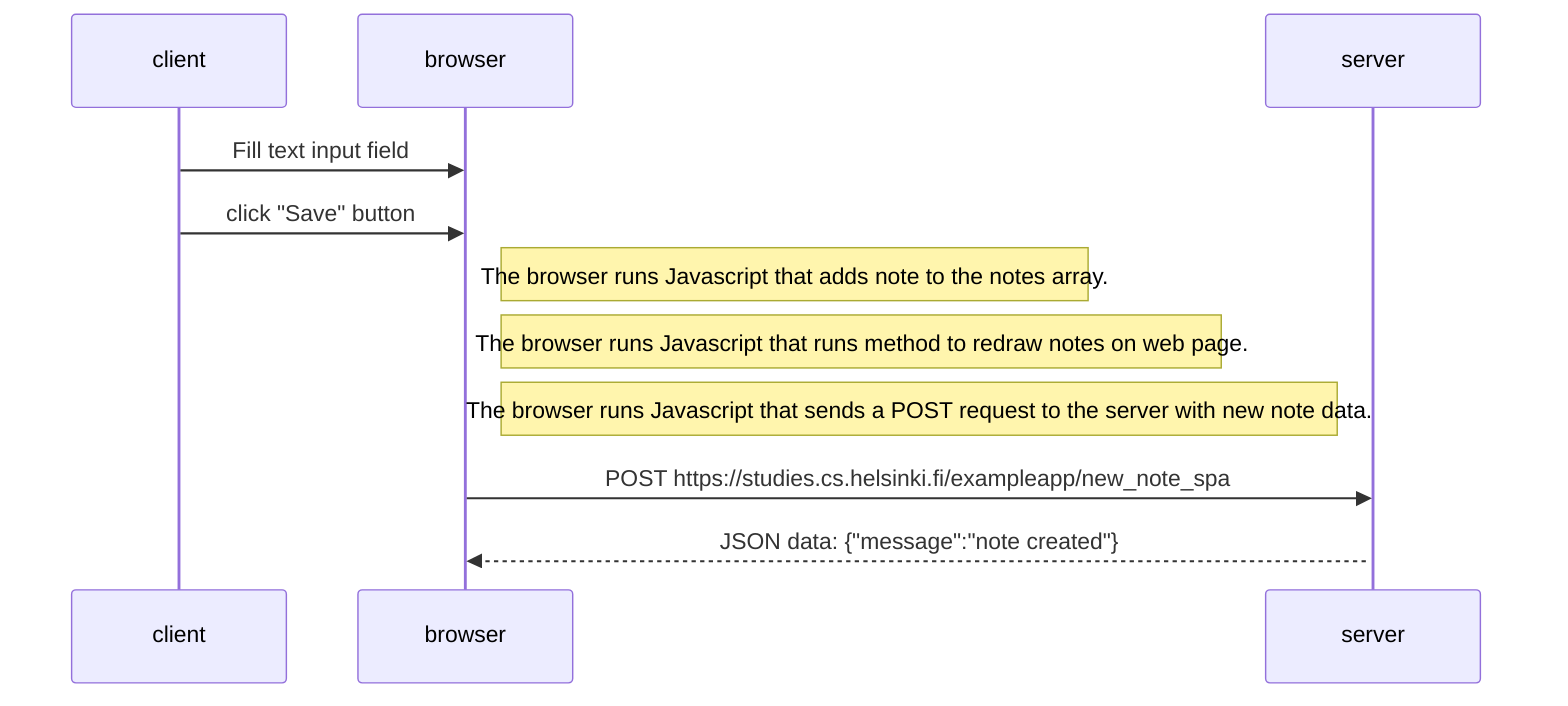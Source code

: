 sequenceDiagram
  participant client
  participant browser 
  participant server


  client->>browser: Fill text input field
  client->>browser: click "Save" button

  Note right of browser:  The browser runs Javascript that adds note to the notes array.
  Note right of browser: The browser runs Javascript that runs method to redraw notes on web page.
  Note right of browser: The browser runs Javascript that sends a POST request to the server with new note data.
  
  browser->>server: POST https://studies.cs.helsinki.fi/exampleapp/new_note_spa
  activate server 
  server-->>browser: JSON data:  {"message":"note created"}